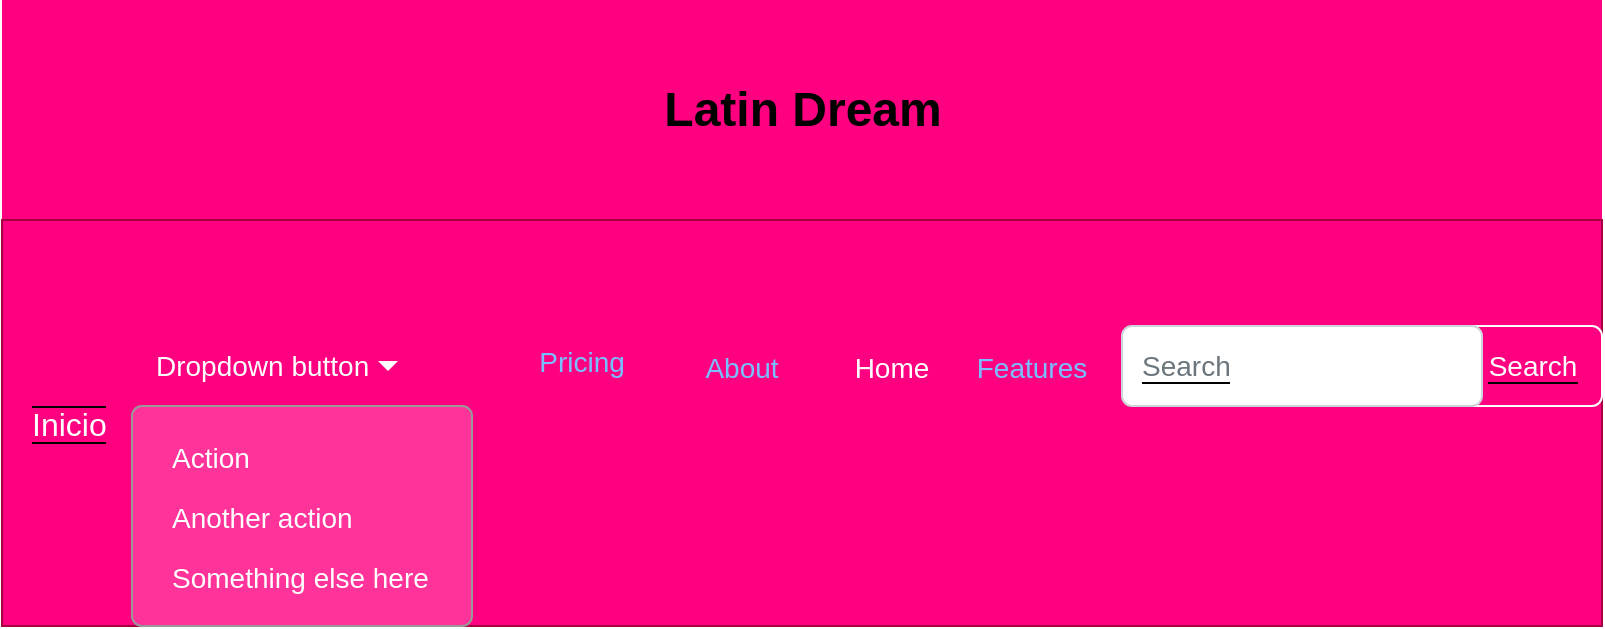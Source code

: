 <mxfile version="20.5.1" type="github">
  <diagram name="Page-1" id="c9db0220-8083-56f3-ca83-edcdcd058819">
    <mxGraphModel dx="-371" dy="443" grid="1" gridSize="10" guides="1" tooltips="1" connect="1" arrows="1" fold="1" page="1" pageScale="1.5" pageWidth="826" pageHeight="1169" background="#FFFFFF" math="0" shadow="0">
      <root>
        <mxCell id="0" style=";html=1;" />
        <mxCell id="1" style=";html=1;" parent="0" />
        <mxCell id="SMOa5pvOTAPaj5bFfzsM-9" value="Latin Dream" style="text;strokeColor=none;fillColor=#FF0080;html=1;fontSize=24;fontStyle=1;verticalAlign=middle;align=center;" vertex="1" parent="1">
          <mxGeometry x="1270" y="1270" width="800" height="110" as="geometry" />
        </mxCell>
        <mxCell id="SMOa5pvOTAPaj5bFfzsM-24" value="&lt;font color=&quot;#FFFFFF&quot;&gt;&lt;span style=&quot;background-color: rgb(255, 0, 128);&quot;&gt;Inicio&lt;/span&gt;&lt;/font&gt;" style="html=1;shadow=0;dashed=0;fillColor=#FF0080;strokeColor=#A50040;fontSize=16;fontColor=#ffffff;align=left;spacing=15;labelBackgroundColor=#000000;" vertex="1" parent="1">
          <mxGeometry x="1270" y="1380" width="800" height="203" as="geometry" />
        </mxCell>
        <mxCell id="SMOa5pvOTAPaj5bFfzsM-25" value="Home" style="fillColor=none;strokeColor=none;fontSize=14;fontColor=#ffffff;align=center;labelBackgroundColor=none;" vertex="1" parent="SMOa5pvOTAPaj5bFfzsM-24">
          <mxGeometry width="70" height="40" relative="1" as="geometry">
            <mxPoint x="410" y="53" as="offset" />
          </mxGeometry>
        </mxCell>
        <mxCell id="SMOa5pvOTAPaj5bFfzsM-26" value="Features" style="fillColor=none;strokeColor=none;fontSize=14;fontColor=#79BFFD;align=center;labelBackgroundColor=none;" vertex="1" parent="SMOa5pvOTAPaj5bFfzsM-24">
          <mxGeometry width="70" height="40" relative="1" as="geometry">
            <mxPoint x="480" y="53" as="offset" />
          </mxGeometry>
        </mxCell>
        <mxCell id="SMOa5pvOTAPaj5bFfzsM-27" value="Pricing" style="fillColor=none;strokeColor=none;fontSize=14;fontColor=#79BFFD;align=center;spacingRight=0;labelBackgroundColor=none;" vertex="1" parent="SMOa5pvOTAPaj5bFfzsM-24">
          <mxGeometry width="80" height="40" relative="1" as="geometry">
            <mxPoint x="250" y="50" as="offset" />
          </mxGeometry>
        </mxCell>
        <mxCell id="SMOa5pvOTAPaj5bFfzsM-28" value="About" style="fillColor=none;strokeColor=none;fontSize=14;fontColor=#79BFFD;align=center;labelBackgroundColor=none;" vertex="1" parent="SMOa5pvOTAPaj5bFfzsM-24">
          <mxGeometry width="80" height="40" relative="1" as="geometry">
            <mxPoint x="330" y="53" as="offset" />
          </mxGeometry>
        </mxCell>
        <mxCell id="SMOa5pvOTAPaj5bFfzsM-29" value="&lt;span style=&quot;background-color: rgb(255, 0, 128);&quot;&gt;Search&lt;/span&gt;" style="html=1;shadow=0;dashed=0;shape=mxgraph.bootstrap.rrect;rSize=5;fontSize=14;fontColor=#ffffff;strokeColor=#ffffff;fillColor=none;labelBackgroundColor=#000000;" vertex="1" parent="SMOa5pvOTAPaj5bFfzsM-24">
          <mxGeometry x="1" width="70" height="40" relative="1" as="geometry">
            <mxPoint x="-70" y="53" as="offset" />
          </mxGeometry>
        </mxCell>
        <mxCell id="SMOa5pvOTAPaj5bFfzsM-30" value="&lt;span style=&quot;background-color: rgb(255, 255, 255);&quot;&gt;Search&lt;/span&gt;" style="html=1;shadow=0;dashed=0;shape=mxgraph.bootstrap.rrect;rSize=5;fontSize=14;fontColor=#6C767D;strokeColor=#CED4DA;fillColor=#ffffff;align=left;spacing=10;labelBackgroundColor=#000000;" vertex="1" parent="SMOa5pvOTAPaj5bFfzsM-24">
          <mxGeometry x="1" width="180" height="40" relative="1" as="geometry">
            <mxPoint x="-240" y="53" as="offset" />
          </mxGeometry>
        </mxCell>
        <mxCell id="SMOa5pvOTAPaj5bFfzsM-33" value="Dropdown button" style="html=1;shadow=0;dashed=0;shape=mxgraph.bootstrap.rrect;rSize=5;strokeColor=none;strokeWidth=1;fillColor=#FF0080;fontColor=#ffffff;whiteSpace=wrap;align=left;verticalAlign=middle;fontStyle=0;fontSize=14;spacingLeft=10;labelBackgroundColor=#FF0080;" vertex="1" parent="SMOa5pvOTAPaj5bFfzsM-24">
          <mxGeometry x="65" y="53" width="140" height="40" as="geometry" />
        </mxCell>
        <mxCell id="SMOa5pvOTAPaj5bFfzsM-34" value="" style="shape=triangle;direction=south;fillColor=#ffffff;strokeColor=none;perimeter=none;labelBackgroundColor=#FF0080;fontColor=#FFFFFF;" vertex="1" parent="SMOa5pvOTAPaj5bFfzsM-33">
          <mxGeometry x="1" y="0.5" width="10" height="5" relative="1" as="geometry">
            <mxPoint x="-17" y="-2.5" as="offset" />
          </mxGeometry>
        </mxCell>
        <mxCell id="SMOa5pvOTAPaj5bFfzsM-35" value="" style="html=1;shadow=0;dashed=0;shape=mxgraph.bootstrap.rrect;rSize=5;fillColor=#FF3399;strokeColor=#999999;labelBackgroundColor=#FF0080;fontColor=#FFFFFF;" vertex="1" parent="SMOa5pvOTAPaj5bFfzsM-24">
          <mxGeometry x="65" y="93" width="170" height="110" as="geometry" />
        </mxCell>
        <mxCell id="SMOa5pvOTAPaj5bFfzsM-36" value="Action" style="fillColor=none;strokeColor=none;align=left;spacing=20;fontSize=14;labelBackgroundColor=#FF3399;fontColor=#FFFFFF;" vertex="1" parent="SMOa5pvOTAPaj5bFfzsM-35">
          <mxGeometry width="170" height="30" relative="1" as="geometry">
            <mxPoint y="10" as="offset" />
          </mxGeometry>
        </mxCell>
        <mxCell id="SMOa5pvOTAPaj5bFfzsM-37" value="Another action" style="fillColor=none;strokeColor=none;align=left;spacing=20;fontSize=14;labelBackgroundColor=#FF3399;fontColor=#FFFFFF;" vertex="1" parent="SMOa5pvOTAPaj5bFfzsM-35">
          <mxGeometry width="170" height="30" relative="1" as="geometry">
            <mxPoint y="40" as="offset" />
          </mxGeometry>
        </mxCell>
        <mxCell id="SMOa5pvOTAPaj5bFfzsM-38" value="Something else here" style="fillColor=none;strokeColor=none;align=left;spacing=20;fontSize=14;labelBackgroundColor=#FF3399;fontColor=#FFFFFF;" vertex="1" parent="SMOa5pvOTAPaj5bFfzsM-35">
          <mxGeometry width="170" height="30" relative="1" as="geometry">
            <mxPoint y="70" as="offset" />
          </mxGeometry>
        </mxCell>
      </root>
    </mxGraphModel>
  </diagram>
</mxfile>
